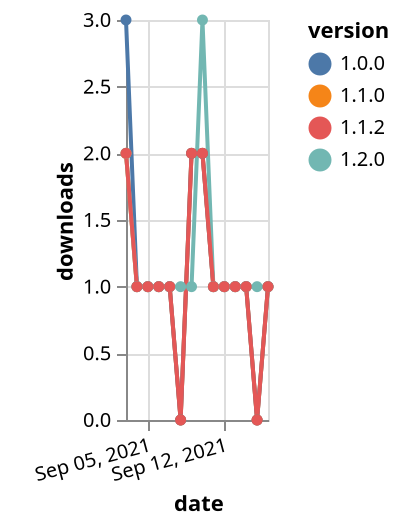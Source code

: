 {"$schema": "https://vega.github.io/schema/vega-lite/v5.json", "description": "A simple bar chart with embedded data.", "data": {"values": [{"date": "2021-09-03", "total": 40, "delta": 2, "version": "1.1.0"}, {"date": "2021-09-04", "total": 41, "delta": 1, "version": "1.1.0"}, {"date": "2021-09-05", "total": 42, "delta": 1, "version": "1.1.0"}, {"date": "2021-09-06", "total": 43, "delta": 1, "version": "1.1.0"}, {"date": "2021-09-07", "total": 44, "delta": 1, "version": "1.1.0"}, {"date": "2021-09-08", "total": 44, "delta": 0, "version": "1.1.0"}, {"date": "2021-09-09", "total": 46, "delta": 2, "version": "1.1.0"}, {"date": "2021-09-10", "total": 48, "delta": 2, "version": "1.1.0"}, {"date": "2021-09-11", "total": 49, "delta": 1, "version": "1.1.0"}, {"date": "2021-09-12", "total": 50, "delta": 1, "version": "1.1.0"}, {"date": "2021-09-13", "total": 51, "delta": 1, "version": "1.1.0"}, {"date": "2021-09-14", "total": 52, "delta": 1, "version": "1.1.0"}, {"date": "2021-09-15", "total": 52, "delta": 0, "version": "1.1.0"}, {"date": "2021-09-16", "total": 53, "delta": 1, "version": "1.1.0"}, {"date": "2021-09-03", "total": 64, "delta": 3, "version": "1.0.0"}, {"date": "2021-09-04", "total": 65, "delta": 1, "version": "1.0.0"}, {"date": "2021-09-05", "total": 66, "delta": 1, "version": "1.0.0"}, {"date": "2021-09-06", "total": 67, "delta": 1, "version": "1.0.0"}, {"date": "2021-09-07", "total": 68, "delta": 1, "version": "1.0.0"}, {"date": "2021-09-08", "total": 68, "delta": 0, "version": "1.0.0"}, {"date": "2021-09-09", "total": 70, "delta": 2, "version": "1.0.0"}, {"date": "2021-09-10", "total": 72, "delta": 2, "version": "1.0.0"}, {"date": "2021-09-11", "total": 73, "delta": 1, "version": "1.0.0"}, {"date": "2021-09-12", "total": 74, "delta": 1, "version": "1.0.0"}, {"date": "2021-09-13", "total": 75, "delta": 1, "version": "1.0.0"}, {"date": "2021-09-14", "total": 76, "delta": 1, "version": "1.0.0"}, {"date": "2021-09-15", "total": 76, "delta": 0, "version": "1.0.0"}, {"date": "2021-09-16", "total": 77, "delta": 1, "version": "1.0.0"}, {"date": "2021-09-03", "total": 27, "delta": 2, "version": "1.2.0"}, {"date": "2021-09-04", "total": 28, "delta": 1, "version": "1.2.0"}, {"date": "2021-09-05", "total": 29, "delta": 1, "version": "1.2.0"}, {"date": "2021-09-06", "total": 30, "delta": 1, "version": "1.2.0"}, {"date": "2021-09-07", "total": 31, "delta": 1, "version": "1.2.0"}, {"date": "2021-09-08", "total": 32, "delta": 1, "version": "1.2.0"}, {"date": "2021-09-09", "total": 33, "delta": 1, "version": "1.2.0"}, {"date": "2021-09-10", "total": 36, "delta": 3, "version": "1.2.0"}, {"date": "2021-09-11", "total": 37, "delta": 1, "version": "1.2.0"}, {"date": "2021-09-12", "total": 38, "delta": 1, "version": "1.2.0"}, {"date": "2021-09-13", "total": 39, "delta": 1, "version": "1.2.0"}, {"date": "2021-09-14", "total": 40, "delta": 1, "version": "1.2.0"}, {"date": "2021-09-15", "total": 41, "delta": 1, "version": "1.2.0"}, {"date": "2021-09-16", "total": 42, "delta": 1, "version": "1.2.0"}, {"date": "2021-09-03", "total": 43, "delta": 2, "version": "1.1.2"}, {"date": "2021-09-04", "total": 44, "delta": 1, "version": "1.1.2"}, {"date": "2021-09-05", "total": 45, "delta": 1, "version": "1.1.2"}, {"date": "2021-09-06", "total": 46, "delta": 1, "version": "1.1.2"}, {"date": "2021-09-07", "total": 47, "delta": 1, "version": "1.1.2"}, {"date": "2021-09-08", "total": 47, "delta": 0, "version": "1.1.2"}, {"date": "2021-09-09", "total": 49, "delta": 2, "version": "1.1.2"}, {"date": "2021-09-10", "total": 51, "delta": 2, "version": "1.1.2"}, {"date": "2021-09-11", "total": 52, "delta": 1, "version": "1.1.2"}, {"date": "2021-09-12", "total": 53, "delta": 1, "version": "1.1.2"}, {"date": "2021-09-13", "total": 54, "delta": 1, "version": "1.1.2"}, {"date": "2021-09-14", "total": 55, "delta": 1, "version": "1.1.2"}, {"date": "2021-09-15", "total": 55, "delta": 0, "version": "1.1.2"}, {"date": "2021-09-16", "total": 56, "delta": 1, "version": "1.1.2"}]}, "width": "container", "mark": {"type": "line", "point": {"filled": true}}, "encoding": {"x": {"field": "date", "type": "temporal", "timeUnit": "yearmonthdate", "title": "date", "axis": {"labelAngle": -15}}, "y": {"field": "delta", "type": "quantitative", "title": "downloads"}, "color": {"field": "version", "type": "nominal"}, "tooltip": {"field": "delta"}}}